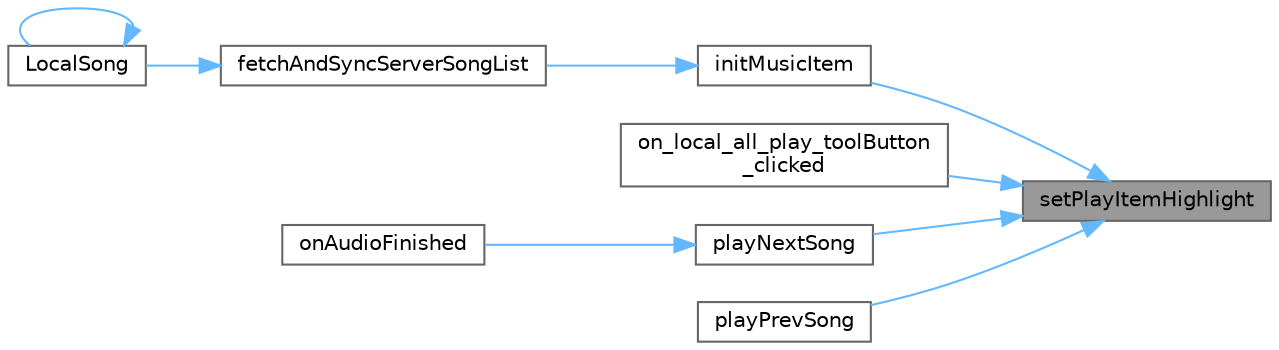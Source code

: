 digraph "setPlayItemHighlight"
{
 // LATEX_PDF_SIZE
  bgcolor="transparent";
  edge [fontname=Helvetica,fontsize=10,labelfontname=Helvetica,labelfontsize=10];
  node [fontname=Helvetica,fontsize=10,shape=box,height=0.2,width=0.4];
  rankdir="RL";
  Node1 [id="Node000001",label="setPlayItemHighlight",height=0.2,width=0.4,color="gray40", fillcolor="grey60", style="filled", fontcolor="black",tooltip="设置播放高亮"];
  Node1 -> Node2 [id="edge1_Node000001_Node000002",dir="back",color="steelblue1",style="solid",tooltip=" "];
  Node2 [id="Node000002",label="initMusicItem",height=0.2,width=0.4,color="grey40", fillcolor="white", style="filled",URL="$class_local_song.html#a4c31fa17ce6a5cc8533d92486ed88966",tooltip="初始化音乐项"];
  Node2 -> Node3 [id="edge2_Node000002_Node000003",dir="back",color="steelblue1",style="solid",tooltip=" "];
  Node3 [id="Node000003",label="fetchAndSyncServerSongList",height=0.2,width=0.4,color="grey40", fillcolor="white", style="filled",URL="$class_local_song.html#a97a0739f99953381d5aecf97d7776609",tooltip="从服务器同步歌曲列表"];
  Node3 -> Node4 [id="edge3_Node000003_Node000004",dir="back",color="steelblue1",style="solid",tooltip=" "];
  Node4 [id="Node000004",label="LocalSong",height=0.2,width=0.4,color="grey40", fillcolor="white", style="filled",URL="$class_local_song.html#a9375f55dd6d49239d63d3c19eaef2237",tooltip="构造函数，初始化本地歌曲界面"];
  Node4 -> Node4 [id="edge4_Node000004_Node000004",dir="back",color="steelblue1",style="solid",tooltip=" "];
  Node1 -> Node5 [id="edge5_Node000001_Node000005",dir="back",color="steelblue1",style="solid",tooltip=" "];
  Node5 [id="Node000005",label="on_local_all_play_toolButton\l_clicked",height=0.2,width=0.4,color="grey40", fillcolor="white", style="filled",URL="$class_local_song.html#a6065733401c1d8dc9f86139c38834afb",tooltip="全部播放按钮点击槽函数"];
  Node1 -> Node6 [id="edge6_Node000001_Node000006",dir="back",color="steelblue1",style="solid",tooltip=" "];
  Node6 [id="Node000006",label="playNextSong",height=0.2,width=0.4,color="grey40", fillcolor="white", style="filled",URL="$class_local_song.html#a28d2968ec110c34c15f2354b2ca85f41",tooltip="播放下一首歌曲"];
  Node6 -> Node7 [id="edge7_Node000006_Node000007",dir="back",color="steelblue1",style="solid",tooltip=" "];
  Node7 [id="Node000007",label="onAudioFinished",height=0.2,width=0.4,color="grey40", fillcolor="white", style="filled",URL="$class_local_song.html#ace5c0f56d15596ca0b32a709a9a0b6f6",tooltip="音频播放结束槽函数"];
  Node1 -> Node8 [id="edge8_Node000001_Node000008",dir="back",color="steelblue1",style="solid",tooltip=" "];
  Node8 [id="Node000008",label="playPrevSong",height=0.2,width=0.4,color="grey40", fillcolor="white", style="filled",URL="$class_local_song.html#a6d7933cb6403dc2a79154add780b1e19",tooltip="播放上一首歌曲"];
}

